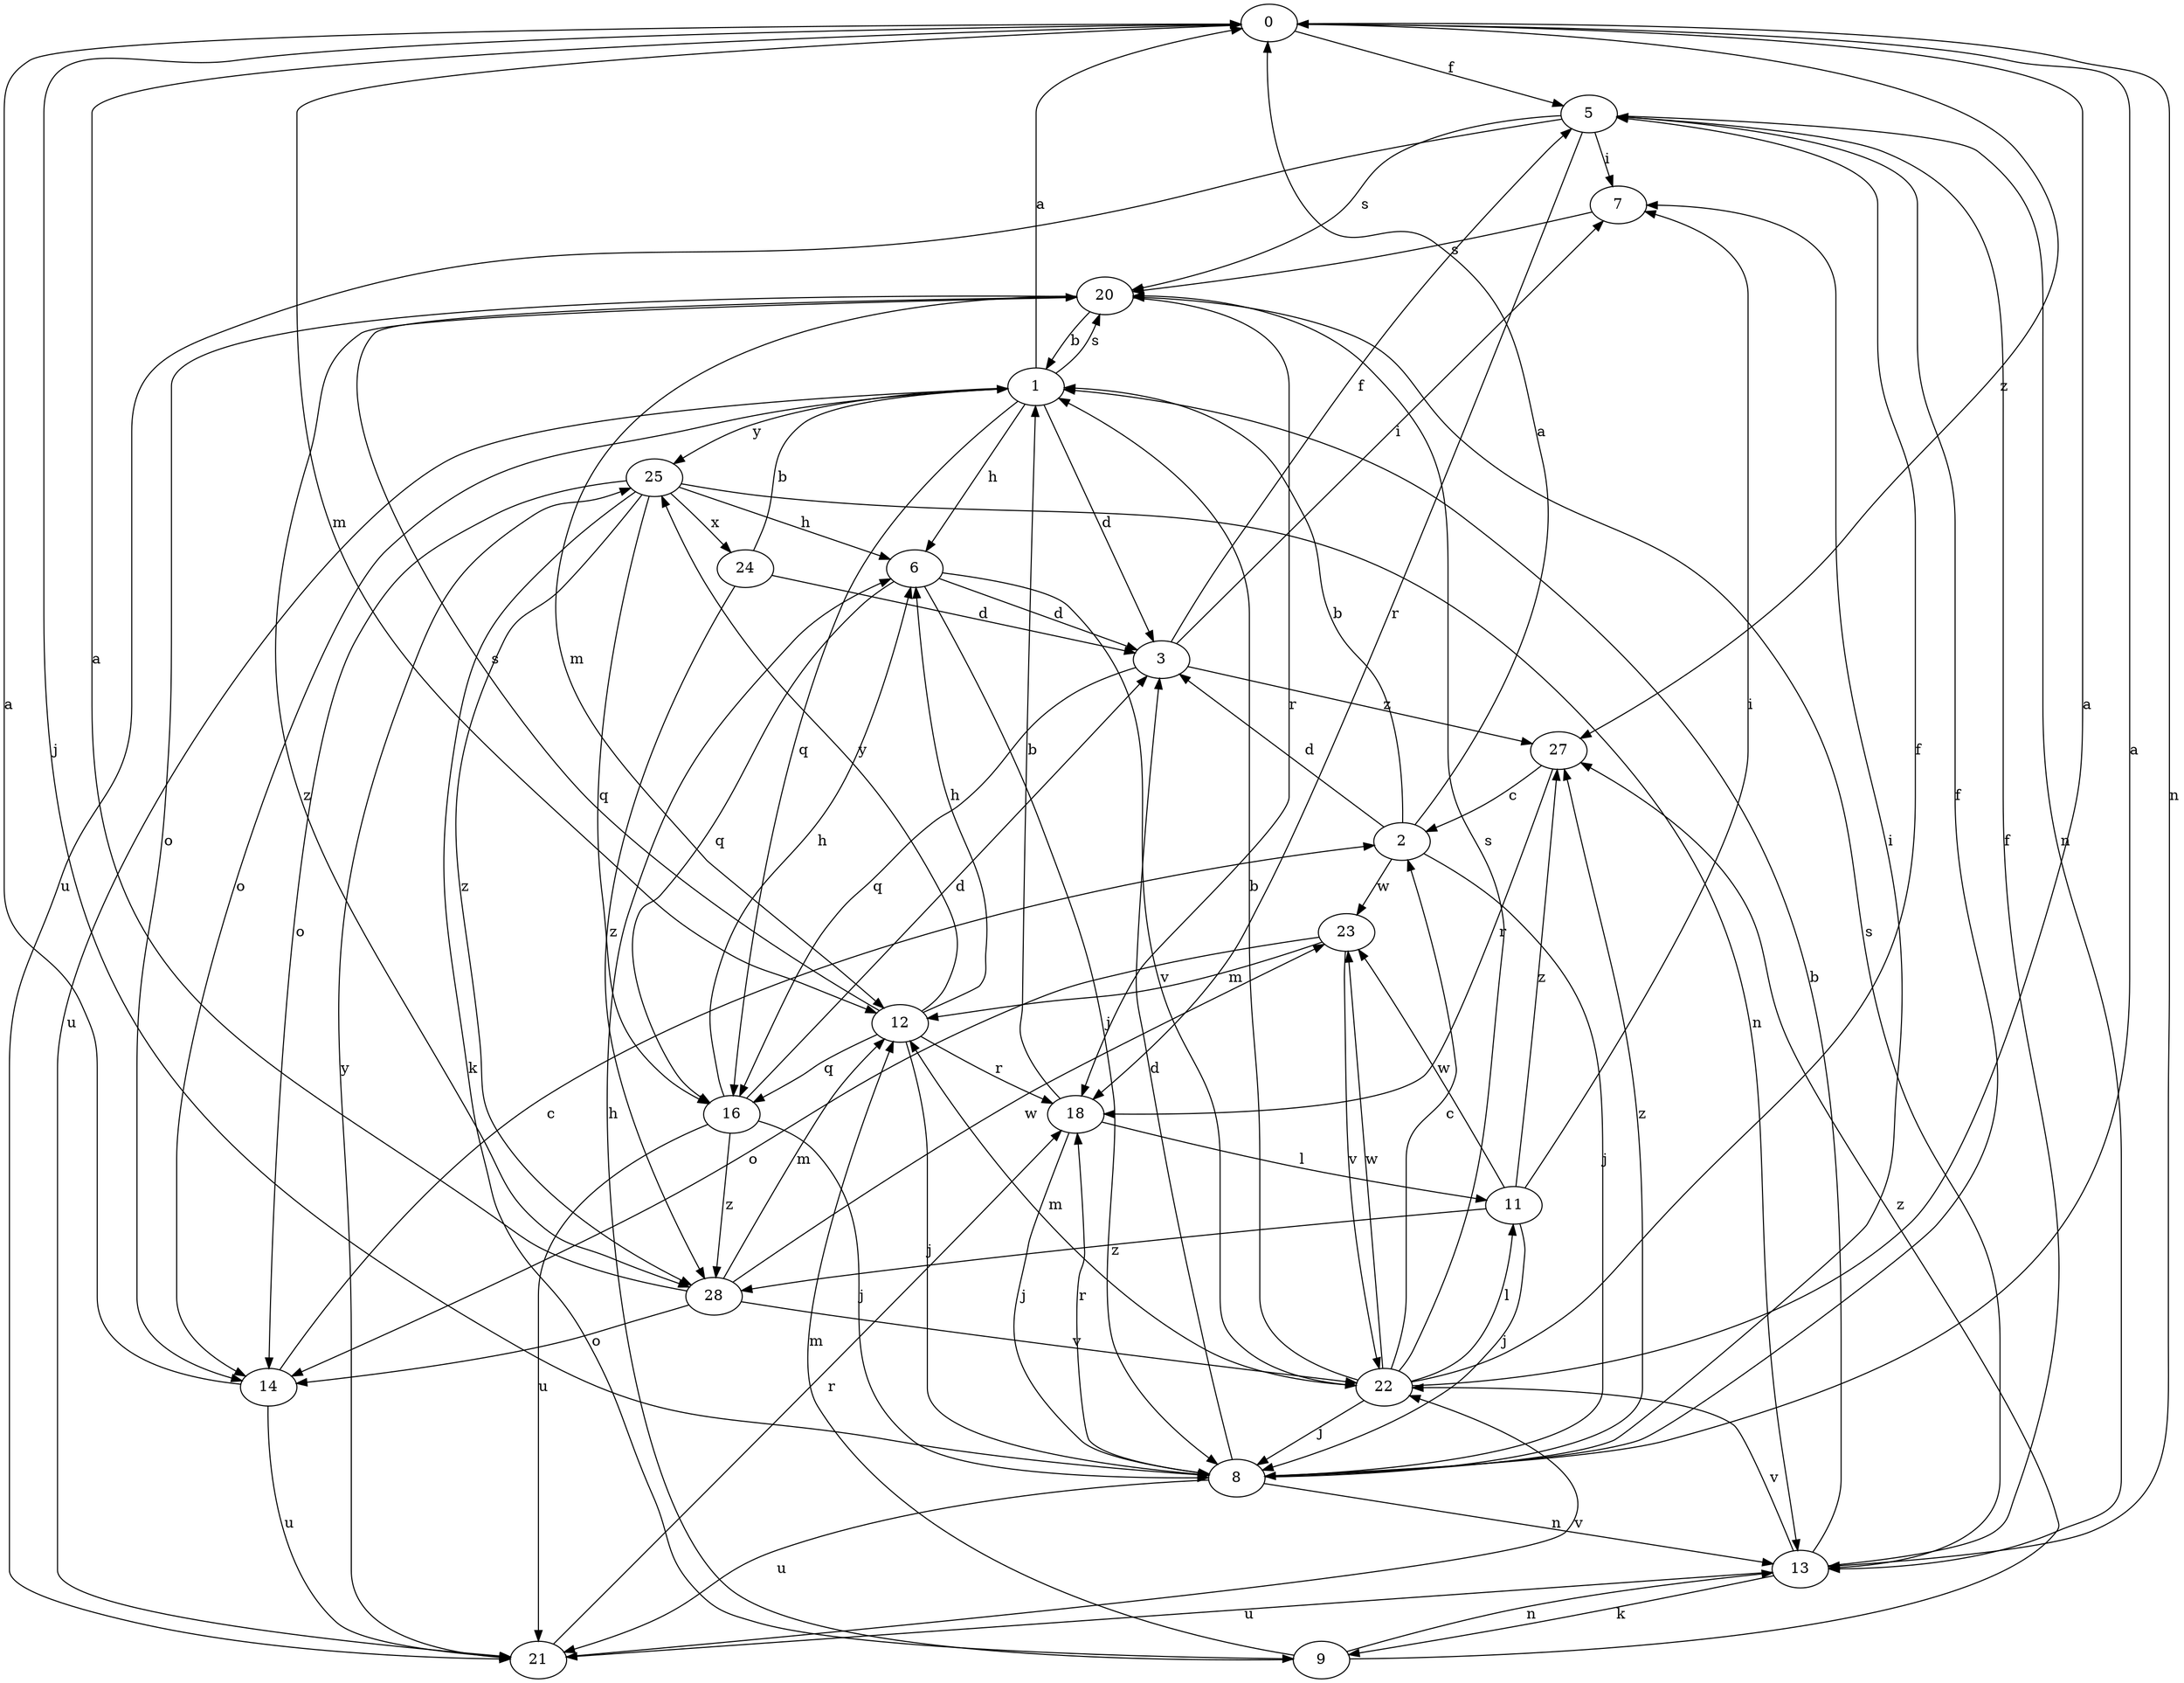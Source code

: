 strict digraph  {
0;
1;
2;
3;
5;
6;
7;
8;
9;
11;
12;
13;
14;
16;
18;
20;
21;
22;
23;
24;
25;
27;
28;
0 -> 5  [label=f];
0 -> 8  [label=j];
0 -> 12  [label=m];
0 -> 13  [label=n];
0 -> 27  [label=z];
1 -> 0  [label=a];
1 -> 3  [label=d];
1 -> 6  [label=h];
1 -> 14  [label=o];
1 -> 16  [label=q];
1 -> 20  [label=s];
1 -> 21  [label=u];
1 -> 25  [label=y];
2 -> 0  [label=a];
2 -> 1  [label=b];
2 -> 3  [label=d];
2 -> 8  [label=j];
2 -> 23  [label=w];
3 -> 5  [label=f];
3 -> 7  [label=i];
3 -> 16  [label=q];
3 -> 27  [label=z];
5 -> 7  [label=i];
5 -> 13  [label=n];
5 -> 18  [label=r];
5 -> 20  [label=s];
5 -> 21  [label=u];
6 -> 3  [label=d];
6 -> 8  [label=j];
6 -> 16  [label=q];
6 -> 22  [label=v];
7 -> 20  [label=s];
8 -> 0  [label=a];
8 -> 3  [label=d];
8 -> 5  [label=f];
8 -> 7  [label=i];
8 -> 13  [label=n];
8 -> 18  [label=r];
8 -> 21  [label=u];
8 -> 27  [label=z];
9 -> 6  [label=h];
9 -> 12  [label=m];
9 -> 13  [label=n];
9 -> 27  [label=z];
11 -> 7  [label=i];
11 -> 8  [label=j];
11 -> 23  [label=w];
11 -> 27  [label=z];
11 -> 28  [label=z];
12 -> 6  [label=h];
12 -> 8  [label=j];
12 -> 16  [label=q];
12 -> 18  [label=r];
12 -> 20  [label=s];
12 -> 25  [label=y];
13 -> 1  [label=b];
13 -> 5  [label=f];
13 -> 9  [label=k];
13 -> 20  [label=s];
13 -> 21  [label=u];
13 -> 22  [label=v];
14 -> 0  [label=a];
14 -> 2  [label=c];
14 -> 21  [label=u];
16 -> 3  [label=d];
16 -> 6  [label=h];
16 -> 8  [label=j];
16 -> 21  [label=u];
16 -> 28  [label=z];
18 -> 1  [label=b];
18 -> 8  [label=j];
18 -> 11  [label=l];
20 -> 1  [label=b];
20 -> 12  [label=m];
20 -> 14  [label=o];
20 -> 18  [label=r];
20 -> 28  [label=z];
21 -> 18  [label=r];
21 -> 22  [label=v];
21 -> 25  [label=y];
22 -> 0  [label=a];
22 -> 1  [label=b];
22 -> 2  [label=c];
22 -> 5  [label=f];
22 -> 8  [label=j];
22 -> 11  [label=l];
22 -> 12  [label=m];
22 -> 20  [label=s];
22 -> 23  [label=w];
23 -> 12  [label=m];
23 -> 14  [label=o];
23 -> 22  [label=v];
24 -> 1  [label=b];
24 -> 3  [label=d];
24 -> 28  [label=z];
25 -> 6  [label=h];
25 -> 9  [label=k];
25 -> 13  [label=n];
25 -> 14  [label=o];
25 -> 16  [label=q];
25 -> 24  [label=x];
25 -> 28  [label=z];
27 -> 2  [label=c];
27 -> 18  [label=r];
28 -> 0  [label=a];
28 -> 12  [label=m];
28 -> 14  [label=o];
28 -> 22  [label=v];
28 -> 23  [label=w];
}
